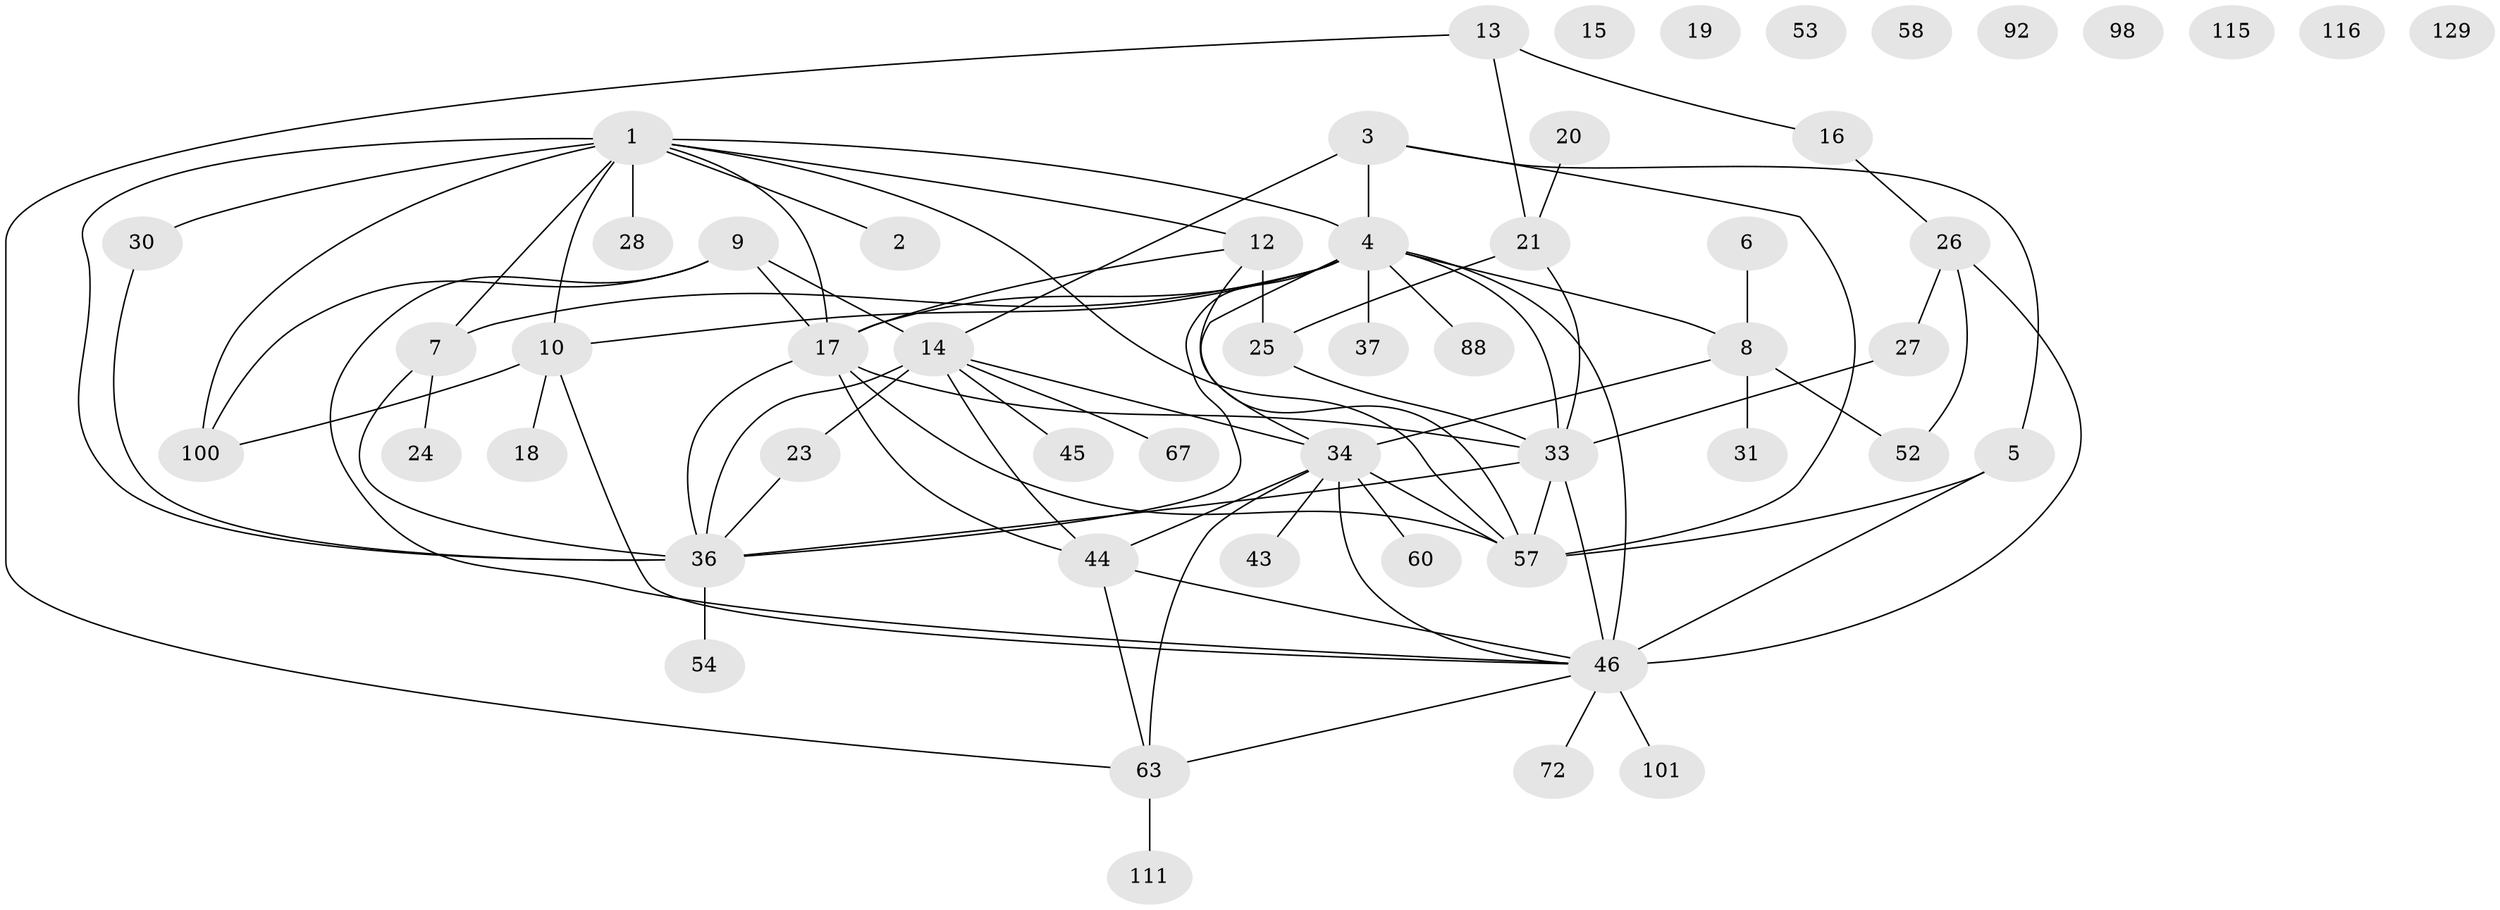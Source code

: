 // original degree distribution, {2: 0.25, 1: 0.24242424242424243, 4: 0.15151515151515152, 3: 0.17424242424242425, 5: 0.09090909090909091, 0: 0.06060606060606061, 7: 0.007575757575757576, 6: 0.022727272727272728}
// Generated by graph-tools (version 1.1) at 2025/16/03/04/25 18:16:29]
// undirected, 54 vertices, 83 edges
graph export_dot {
graph [start="1"]
  node [color=gray90,style=filled];
  1 [super="+29"];
  2 [super="+70"];
  3 [super="+11"];
  4 [super="+64+61+56"];
  5 [super="+41+82"];
  6 [super="+22"];
  7 [super="+32"];
  8 [super="+123"];
  9 [super="+93"];
  10 [super="+48"];
  12 [super="+71+80"];
  13 [super="+112"];
  14 [super="+113+81+38+97+91"];
  15 [super="+40"];
  16 [super="+68+66"];
  17 [super="+127+117+95"];
  18 [super="+83"];
  19;
  20;
  21 [super="+65"];
  23 [super="+85"];
  24;
  25 [super="+94+35+47"];
  26 [super="+99+59"];
  27;
  28 [super="+42"];
  30 [super="+49"];
  31;
  33 [super="+39+108+77"];
  34 [super="+78+89"];
  36 [super="+105+55"];
  37;
  43;
  44 [super="+74"];
  45;
  46 [super="+84+50+62"];
  52;
  53;
  54;
  57 [super="+106+87"];
  58;
  60 [super="+131"];
  63 [super="+90+86"];
  67;
  72;
  88;
  92;
  98;
  100 [super="+103"];
  101;
  111 [super="+124"];
  115;
  116;
  129;
  1 -- 36;
  1 -- 2;
  1 -- 100;
  1 -- 12;
  1 -- 17;
  1 -- 7;
  1 -- 4;
  1 -- 57;
  1 -- 10;
  1 -- 30;
  1 -- 28;
  3 -- 5;
  3 -- 57;
  3 -- 14 [weight=2];
  3 -- 4;
  4 -- 8 [weight=2];
  4 -- 88;
  4 -- 36;
  4 -- 37;
  4 -- 7;
  4 -- 17;
  4 -- 10;
  4 -- 46 [weight=2];
  4 -- 33;
  4 -- 34;
  5 -- 57;
  5 -- 46 [weight=2];
  6 -- 8;
  7 -- 24;
  7 -- 36;
  8 -- 52;
  8 -- 31;
  8 -- 34;
  9 -- 100;
  9 -- 17;
  9 -- 14;
  9 -- 46;
  10 -- 18;
  10 -- 100;
  10 -- 46;
  12 -- 17;
  12 -- 25;
  12 -- 57;
  13 -- 16;
  13 -- 21;
  13 -- 63;
  14 -- 36;
  14 -- 23;
  14 -- 45;
  14 -- 67;
  14 -- 44;
  14 -- 34;
  16 -- 26;
  17 -- 36;
  17 -- 44;
  17 -- 57;
  17 -- 33;
  20 -- 21;
  21 -- 25;
  21 -- 33;
  23 -- 36;
  25 -- 33;
  26 -- 52;
  26 -- 27;
  26 -- 46;
  27 -- 33;
  30 -- 36;
  33 -- 46;
  33 -- 36;
  33 -- 57;
  34 -- 43;
  34 -- 57;
  34 -- 60;
  34 -- 44;
  34 -- 63;
  34 -- 46;
  36 -- 54;
  44 -- 46;
  44 -- 63;
  46 -- 101;
  46 -- 72;
  46 -- 63;
  63 -- 111;
}
